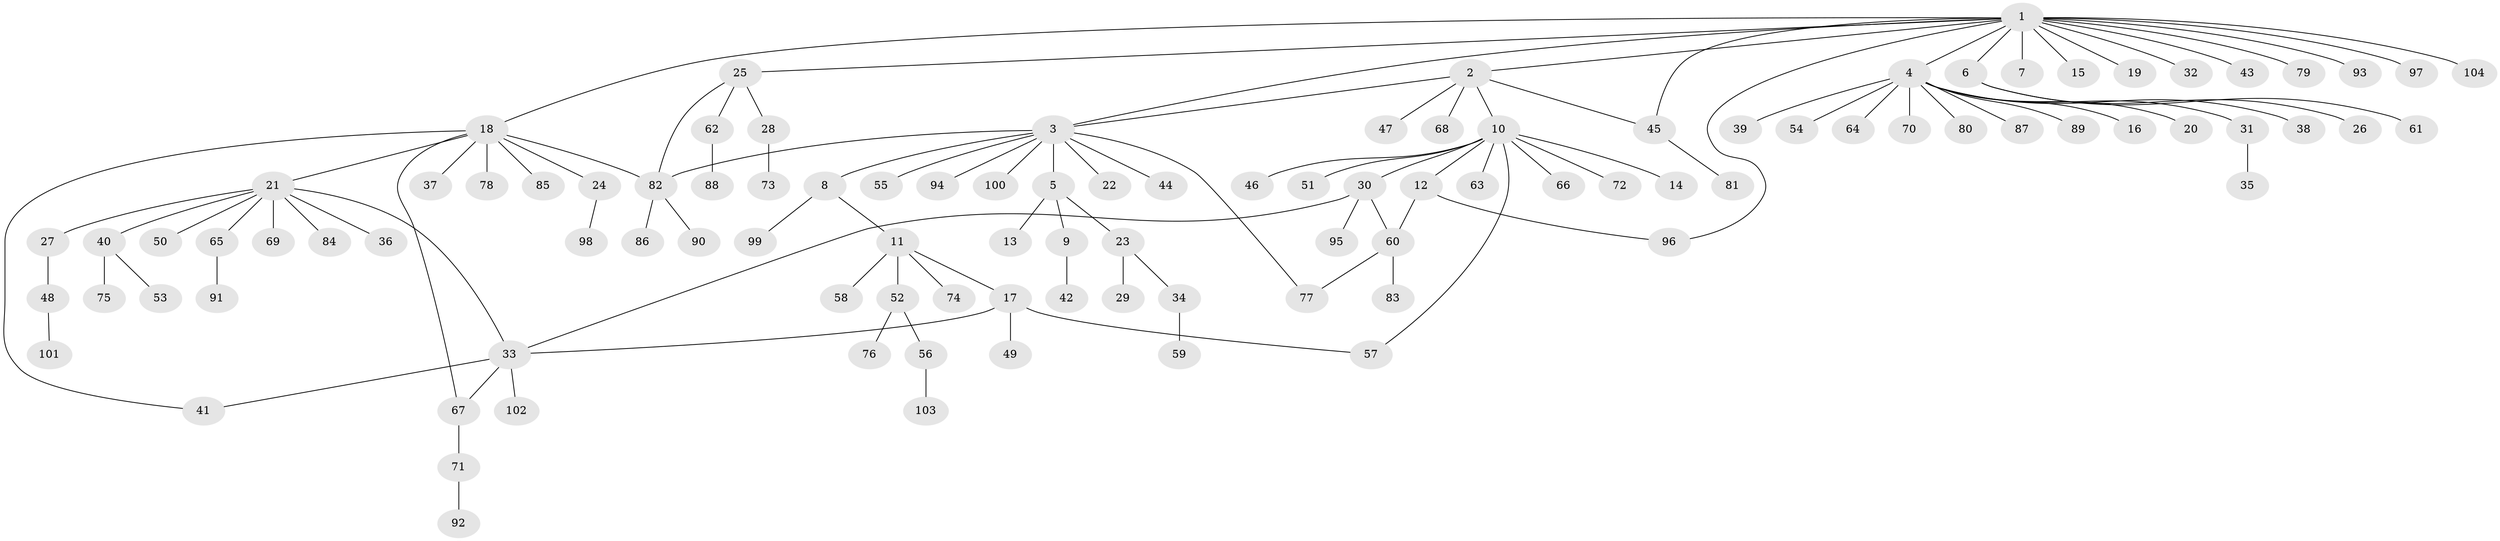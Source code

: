 // coarse degree distribution, {19: 0.012345679012345678, 9: 0.024691358024691357, 11: 0.012345679012345678, 3: 0.06172839506172839, 2: 0.09876543209876543, 1: 0.7037037037037037, 6: 0.012345679012345678, 5: 0.024691358024691357, 4: 0.037037037037037035, 16: 0.012345679012345678}
// Generated by graph-tools (version 1.1) at 2025/41/03/06/25 10:41:51]
// undirected, 104 vertices, 115 edges
graph export_dot {
graph [start="1"]
  node [color=gray90,style=filled];
  1;
  2;
  3;
  4;
  5;
  6;
  7;
  8;
  9;
  10;
  11;
  12;
  13;
  14;
  15;
  16;
  17;
  18;
  19;
  20;
  21;
  22;
  23;
  24;
  25;
  26;
  27;
  28;
  29;
  30;
  31;
  32;
  33;
  34;
  35;
  36;
  37;
  38;
  39;
  40;
  41;
  42;
  43;
  44;
  45;
  46;
  47;
  48;
  49;
  50;
  51;
  52;
  53;
  54;
  55;
  56;
  57;
  58;
  59;
  60;
  61;
  62;
  63;
  64;
  65;
  66;
  67;
  68;
  69;
  70;
  71;
  72;
  73;
  74;
  75;
  76;
  77;
  78;
  79;
  80;
  81;
  82;
  83;
  84;
  85;
  86;
  87;
  88;
  89;
  90;
  91;
  92;
  93;
  94;
  95;
  96;
  97;
  98;
  99;
  100;
  101;
  102;
  103;
  104;
  1 -- 2;
  1 -- 3;
  1 -- 4;
  1 -- 6;
  1 -- 7;
  1 -- 15;
  1 -- 18;
  1 -- 19;
  1 -- 25;
  1 -- 32;
  1 -- 43;
  1 -- 45;
  1 -- 79;
  1 -- 93;
  1 -- 96;
  1 -- 97;
  1 -- 104;
  2 -- 3;
  2 -- 10;
  2 -- 45;
  2 -- 47;
  2 -- 68;
  3 -- 5;
  3 -- 8;
  3 -- 22;
  3 -- 44;
  3 -- 55;
  3 -- 77;
  3 -- 82;
  3 -- 94;
  3 -- 100;
  4 -- 16;
  4 -- 20;
  4 -- 31;
  4 -- 38;
  4 -- 39;
  4 -- 54;
  4 -- 64;
  4 -- 70;
  4 -- 80;
  4 -- 87;
  4 -- 89;
  5 -- 9;
  5 -- 13;
  5 -- 23;
  6 -- 26;
  6 -- 61;
  8 -- 11;
  8 -- 99;
  9 -- 42;
  10 -- 12;
  10 -- 14;
  10 -- 30;
  10 -- 46;
  10 -- 51;
  10 -- 57;
  10 -- 63;
  10 -- 66;
  10 -- 72;
  11 -- 17;
  11 -- 52;
  11 -- 58;
  11 -- 74;
  12 -- 60;
  12 -- 96;
  17 -- 33;
  17 -- 49;
  17 -- 57;
  18 -- 21;
  18 -- 24;
  18 -- 37;
  18 -- 41;
  18 -- 67;
  18 -- 78;
  18 -- 82;
  18 -- 85;
  21 -- 27;
  21 -- 33;
  21 -- 36;
  21 -- 40;
  21 -- 50;
  21 -- 65;
  21 -- 69;
  21 -- 84;
  23 -- 29;
  23 -- 34;
  24 -- 98;
  25 -- 28;
  25 -- 62;
  25 -- 82;
  27 -- 48;
  28 -- 73;
  30 -- 33;
  30 -- 60;
  30 -- 95;
  31 -- 35;
  33 -- 41;
  33 -- 67;
  33 -- 102;
  34 -- 59;
  40 -- 53;
  40 -- 75;
  45 -- 81;
  48 -- 101;
  52 -- 56;
  52 -- 76;
  56 -- 103;
  60 -- 77;
  60 -- 83;
  62 -- 88;
  65 -- 91;
  67 -- 71;
  71 -- 92;
  82 -- 86;
  82 -- 90;
}

